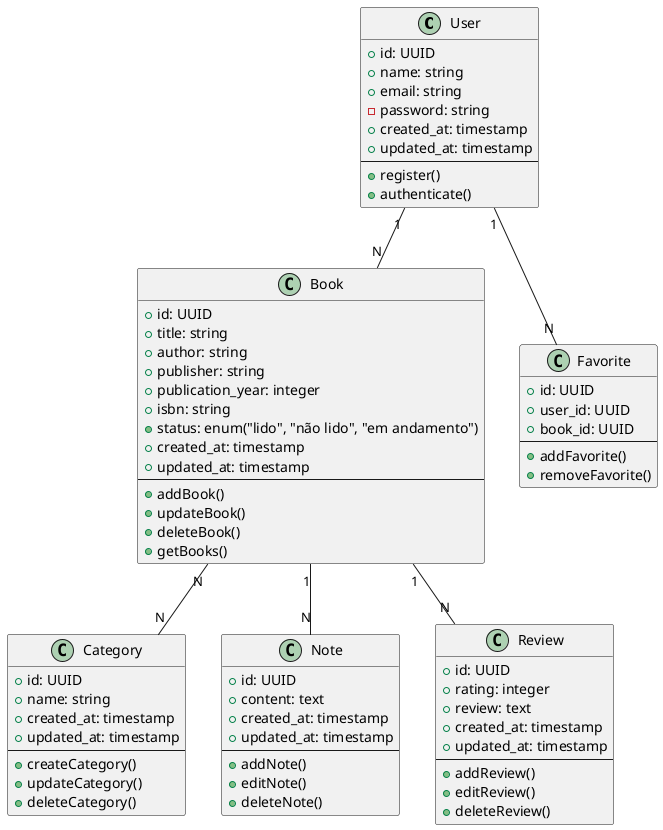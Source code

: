 @startuml
class User {
    +id: UUID
    +name: string
    +email: string
    -password: string
    +created_at: timestamp
    +updated_at: timestamp
    --
    +register()
    +authenticate()
}

class Book {
    +id: UUID
    +title: string
    +author: string
    +publisher: string
    +publication_year: integer
    +isbn: string
    +status: enum("lido", "não lido", "em andamento")
    +created_at: timestamp
    +updated_at: timestamp
    --
    +addBook()
    +updateBook()
    +deleteBook()
    +getBooks()
}

class Category {
    +id: UUID
    +name: string
    +created_at: timestamp
    +updated_at: timestamp
    --
    +createCategory()
    +updateCategory()
    +deleteCategory()
}

class Note {
    +id: UUID
    +content: text
    +created_at: timestamp
    +updated_at: timestamp
    --
    +addNote()
    +editNote()
    +deleteNote()
}

class Review {
    +id: UUID
    +rating: integer
    +review: text
    +created_at: timestamp
    +updated_at: timestamp
    --
    +addReview()
    +editReview()
    +deleteReview()
}

class Favorite {
    +id: UUID
    +user_id: UUID
    +book_id: UUID
    --
    +addFavorite()
    +removeFavorite()
}

User "1" -- "N" Book
Book "1" -- "N" Note
Book "1" -- "N" Review
Book "N" -- "N" Category
User "1" -- "N" Favorite
@enduml
